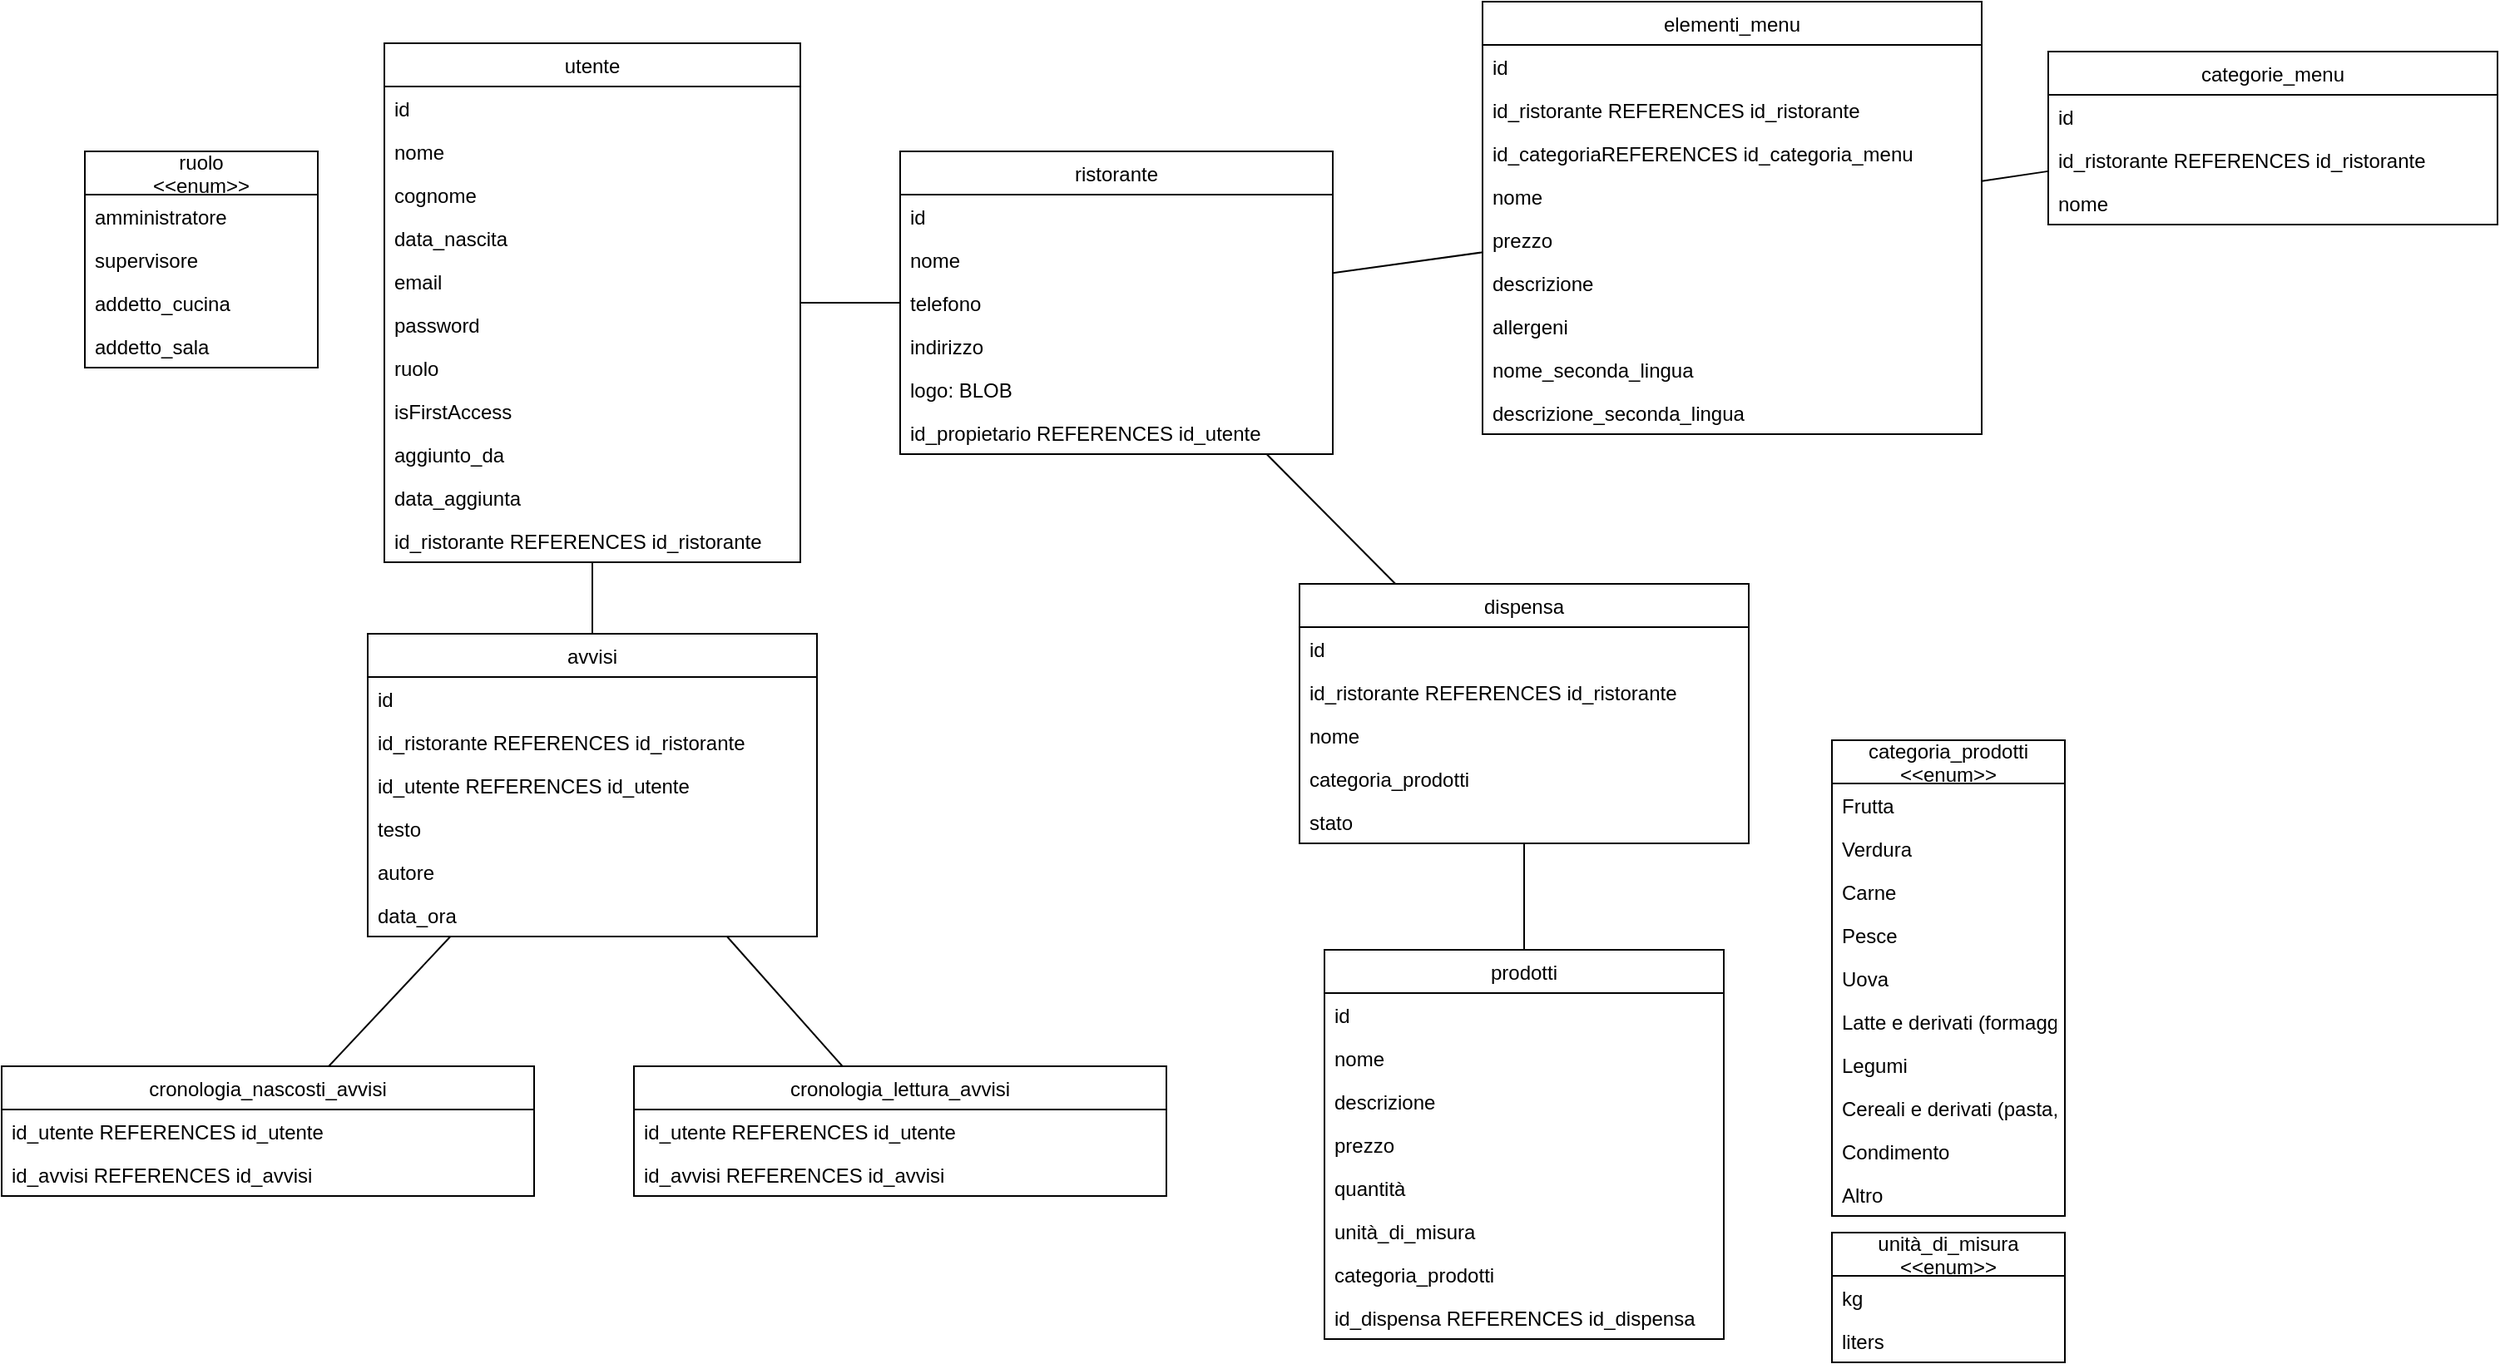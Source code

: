 <mxfile version="20.7.4" type="device"><diagram id="71eCI_wmwsygPBQRfqSC" name="Pagina-1"><mxGraphModel dx="1792" dy="687" grid="1" gridSize="10" guides="1" tooltips="1" connect="1" arrows="1" fold="1" page="1" pageScale="1" pageWidth="827" pageHeight="1169" math="0" shadow="0"><root><mxCell id="0"/><mxCell id="1" parent="0"/><mxCell id="k9G4mQcu-bLGG6OCL1_0-2" value="utente" style="swimlane;fontStyle=0;childLayout=stackLayout;horizontal=1;startSize=26;fillColor=none;horizontalStack=0;resizeParent=1;resizeParentMax=0;resizeLast=0;collapsible=1;marginBottom=0;" parent="1" vertex="1"><mxGeometry x="140" y="35" width="250" height="312" as="geometry"/></mxCell><mxCell id="k9G4mQcu-bLGG6OCL1_0-3" value="id" style="text;strokeColor=none;fillColor=none;align=left;verticalAlign=top;spacingLeft=4;spacingRight=4;overflow=hidden;rotatable=0;points=[[0,0.5],[1,0.5]];portConstraint=eastwest;" parent="k9G4mQcu-bLGG6OCL1_0-2" vertex="1"><mxGeometry y="26" width="250" height="26" as="geometry"/></mxCell><mxCell id="lra-38c-Ay05fnKemxD7-85" value="nome" style="text;strokeColor=none;fillColor=none;align=left;verticalAlign=top;spacingLeft=4;spacingRight=4;overflow=hidden;rotatable=0;points=[[0,0.5],[1,0.5]];portConstraint=eastwest;" vertex="1" parent="k9G4mQcu-bLGG6OCL1_0-2"><mxGeometry y="52" width="250" height="26" as="geometry"/></mxCell><mxCell id="lra-38c-Ay05fnKemxD7-86" value="cognome" style="text;strokeColor=none;fillColor=none;align=left;verticalAlign=top;spacingLeft=4;spacingRight=4;overflow=hidden;rotatable=0;points=[[0,0.5],[1,0.5]];portConstraint=eastwest;" vertex="1" parent="k9G4mQcu-bLGG6OCL1_0-2"><mxGeometry y="78" width="250" height="26" as="geometry"/></mxCell><mxCell id="lra-38c-Ay05fnKemxD7-103" value="data_nascita" style="text;strokeColor=none;fillColor=none;align=left;verticalAlign=top;spacingLeft=4;spacingRight=4;overflow=hidden;rotatable=0;points=[[0,0.5],[1,0.5]];portConstraint=eastwest;" vertex="1" parent="k9G4mQcu-bLGG6OCL1_0-2"><mxGeometry y="104" width="250" height="26" as="geometry"/></mxCell><mxCell id="lra-38c-Ay05fnKemxD7-1" value="email" style="text;strokeColor=none;fillColor=none;align=left;verticalAlign=top;spacingLeft=4;spacingRight=4;overflow=hidden;rotatable=0;points=[[0,0.5],[1,0.5]];portConstraint=eastwest;" vertex="1" parent="k9G4mQcu-bLGG6OCL1_0-2"><mxGeometry y="130" width="250" height="26" as="geometry"/></mxCell><mxCell id="lra-38c-Ay05fnKemxD7-2" value="password" style="text;strokeColor=none;fillColor=none;align=left;verticalAlign=top;spacingLeft=4;spacingRight=4;overflow=hidden;rotatable=0;points=[[0,0.5],[1,0.5]];portConstraint=eastwest;" vertex="1" parent="k9G4mQcu-bLGG6OCL1_0-2"><mxGeometry y="156" width="250" height="26" as="geometry"/></mxCell><mxCell id="lra-38c-Ay05fnKemxD7-3" value="ruolo" style="text;strokeColor=none;fillColor=none;align=left;verticalAlign=top;spacingLeft=4;spacingRight=4;overflow=hidden;rotatable=0;points=[[0,0.5],[1,0.5]];portConstraint=eastwest;" vertex="1" parent="k9G4mQcu-bLGG6OCL1_0-2"><mxGeometry y="182" width="250" height="26" as="geometry"/></mxCell><mxCell id="lra-38c-Ay05fnKemxD7-87" value="isFirstAccess" style="text;strokeColor=none;fillColor=none;align=left;verticalAlign=top;spacingLeft=4;spacingRight=4;overflow=hidden;rotatable=0;points=[[0,0.5],[1,0.5]];portConstraint=eastwest;" vertex="1" parent="k9G4mQcu-bLGG6OCL1_0-2"><mxGeometry y="208" width="250" height="26" as="geometry"/></mxCell><mxCell id="lra-38c-Ay05fnKemxD7-105" value="aggiunto_da" style="text;strokeColor=none;fillColor=none;align=left;verticalAlign=top;spacingLeft=4;spacingRight=4;overflow=hidden;rotatable=0;points=[[0,0.5],[1,0.5]];portConstraint=eastwest;" vertex="1" parent="k9G4mQcu-bLGG6OCL1_0-2"><mxGeometry y="234" width="250" height="26" as="geometry"/></mxCell><mxCell id="lra-38c-Ay05fnKemxD7-106" value="data_aggiunta" style="text;strokeColor=none;fillColor=none;align=left;verticalAlign=top;spacingLeft=4;spacingRight=4;overflow=hidden;rotatable=0;points=[[0,0.5],[1,0.5]];portConstraint=eastwest;" vertex="1" parent="k9G4mQcu-bLGG6OCL1_0-2"><mxGeometry y="260" width="250" height="26" as="geometry"/></mxCell><mxCell id="lra-38c-Ay05fnKemxD7-91" value="id_ristorante REFERENCES id_ristorante" style="text;strokeColor=none;fillColor=none;align=left;verticalAlign=top;spacingLeft=4;spacingRight=4;overflow=hidden;rotatable=0;points=[[0,0.5],[1,0.5]];portConstraint=eastwest;" vertex="1" parent="k9G4mQcu-bLGG6OCL1_0-2"><mxGeometry y="286" width="250" height="26" as="geometry"/></mxCell><mxCell id="k9G4mQcu-bLGG6OCL1_0-6" value="ristorante" style="swimlane;fontStyle=0;childLayout=stackLayout;horizontal=1;startSize=26;fillColor=none;horizontalStack=0;resizeParent=1;resizeParentMax=0;resizeLast=0;collapsible=1;marginBottom=0;" parent="1" vertex="1"><mxGeometry x="450" y="100" width="260" height="182" as="geometry"/></mxCell><mxCell id="k9G4mQcu-bLGG6OCL1_0-7" value="id" style="text;strokeColor=none;fillColor=none;align=left;verticalAlign=top;spacingLeft=4;spacingRight=4;overflow=hidden;rotatable=0;points=[[0,0.5],[1,0.5]];portConstraint=eastwest;" parent="k9G4mQcu-bLGG6OCL1_0-6" vertex="1"><mxGeometry y="26" width="260" height="26" as="geometry"/></mxCell><mxCell id="lra-38c-Ay05fnKemxD7-7" value="nome" style="text;strokeColor=none;fillColor=none;align=left;verticalAlign=top;spacingLeft=4;spacingRight=4;overflow=hidden;rotatable=0;points=[[0,0.5],[1,0.5]];portConstraint=eastwest;" vertex="1" parent="k9G4mQcu-bLGG6OCL1_0-6"><mxGeometry y="52" width="260" height="26" as="geometry"/></mxCell><mxCell id="lra-38c-Ay05fnKemxD7-8" value="telefono" style="text;strokeColor=none;fillColor=none;align=left;verticalAlign=top;spacingLeft=4;spacingRight=4;overflow=hidden;rotatable=0;points=[[0,0.5],[1,0.5]];portConstraint=eastwest;" vertex="1" parent="k9G4mQcu-bLGG6OCL1_0-6"><mxGeometry y="78" width="260" height="26" as="geometry"/></mxCell><mxCell id="lra-38c-Ay05fnKemxD7-9" value="indirizzo" style="text;strokeColor=none;fillColor=none;align=left;verticalAlign=top;spacingLeft=4;spacingRight=4;overflow=hidden;rotatable=0;points=[[0,0.5],[1,0.5]];portConstraint=eastwest;" vertex="1" parent="k9G4mQcu-bLGG6OCL1_0-6"><mxGeometry y="104" width="260" height="26" as="geometry"/></mxCell><mxCell id="lra-38c-Ay05fnKemxD7-10" value="logo: BLOB" style="text;strokeColor=none;fillColor=none;align=left;verticalAlign=top;spacingLeft=4;spacingRight=4;overflow=hidden;rotatable=0;points=[[0,0.5],[1,0.5]];portConstraint=eastwest;" vertex="1" parent="k9G4mQcu-bLGG6OCL1_0-6"><mxGeometry y="130" width="260" height="26" as="geometry"/></mxCell><mxCell id="lra-38c-Ay05fnKemxD7-11" value="id_propietario REFERENCES id_utente" style="text;strokeColor=none;fillColor=none;align=left;verticalAlign=top;spacingLeft=4;spacingRight=4;overflow=hidden;rotatable=0;points=[[0,0.5],[1,0.5]];portConstraint=eastwest;" vertex="1" parent="k9G4mQcu-bLGG6OCL1_0-6"><mxGeometry y="156" width="260" height="26" as="geometry"/></mxCell><mxCell id="k9G4mQcu-bLGG6OCL1_0-10" value="categorie_menu" style="swimlane;fontStyle=0;childLayout=stackLayout;horizontal=1;startSize=26;fillColor=none;horizontalStack=0;resizeParent=1;resizeParentMax=0;resizeLast=0;collapsible=1;marginBottom=0;" parent="1" vertex="1"><mxGeometry x="1140" y="40" width="270" height="104" as="geometry"/></mxCell><mxCell id="k9G4mQcu-bLGG6OCL1_0-11" value="id" style="text;strokeColor=none;fillColor=none;align=left;verticalAlign=top;spacingLeft=4;spacingRight=4;overflow=hidden;rotatable=0;points=[[0,0.5],[1,0.5]];portConstraint=eastwest;" parent="k9G4mQcu-bLGG6OCL1_0-10" vertex="1"><mxGeometry y="26" width="270" height="26" as="geometry"/></mxCell><mxCell id="lra-38c-Ay05fnKemxD7-12" value="id_ristorante REFERENCES id_ristorante" style="text;strokeColor=none;fillColor=none;align=left;verticalAlign=top;spacingLeft=4;spacingRight=4;overflow=hidden;rotatable=0;points=[[0,0.5],[1,0.5]];portConstraint=eastwest;" vertex="1" parent="k9G4mQcu-bLGG6OCL1_0-10"><mxGeometry y="52" width="270" height="26" as="geometry"/></mxCell><mxCell id="lra-38c-Ay05fnKemxD7-13" value="nome" style="text;strokeColor=none;fillColor=none;align=left;verticalAlign=top;spacingLeft=4;spacingRight=4;overflow=hidden;rotatable=0;points=[[0,0.5],[1,0.5]];portConstraint=eastwest;" vertex="1" parent="k9G4mQcu-bLGG6OCL1_0-10"><mxGeometry y="78" width="270" height="26" as="geometry"/></mxCell><mxCell id="k9G4mQcu-bLGG6OCL1_0-22" value="elementi_menu" style="swimlane;fontStyle=0;childLayout=stackLayout;horizontal=1;startSize=26;fillColor=none;horizontalStack=0;resizeParent=1;resizeParentMax=0;resizeLast=0;collapsible=1;marginBottom=0;" parent="1" vertex="1"><mxGeometry x="800" y="10" width="300" height="260" as="geometry"/></mxCell><mxCell id="k9G4mQcu-bLGG6OCL1_0-23" value="id" style="text;strokeColor=none;fillColor=none;align=left;verticalAlign=top;spacingLeft=4;spacingRight=4;overflow=hidden;rotatable=0;points=[[0,0.5],[1,0.5]];portConstraint=eastwest;" parent="k9G4mQcu-bLGG6OCL1_0-22" vertex="1"><mxGeometry y="26" width="300" height="26" as="geometry"/></mxCell><mxCell id="lra-38c-Ay05fnKemxD7-14" value="id_ristorante REFERENCES id_ristorante" style="text;strokeColor=none;fillColor=none;align=left;verticalAlign=top;spacingLeft=4;spacingRight=4;overflow=hidden;rotatable=0;points=[[0,0.5],[1,0.5]];portConstraint=eastwest;" vertex="1" parent="k9G4mQcu-bLGG6OCL1_0-22"><mxGeometry y="52" width="300" height="26" as="geometry"/></mxCell><mxCell id="lra-38c-Ay05fnKemxD7-15" value="id_categoriaREFERENCES id_categoria_menu" style="text;strokeColor=none;fillColor=none;align=left;verticalAlign=top;spacingLeft=4;spacingRight=4;overflow=hidden;rotatable=0;points=[[0,0.5],[1,0.5]];portConstraint=eastwest;" vertex="1" parent="k9G4mQcu-bLGG6OCL1_0-22"><mxGeometry y="78" width="300" height="26" as="geometry"/></mxCell><mxCell id="lra-38c-Ay05fnKemxD7-16" value="nome" style="text;strokeColor=none;fillColor=none;align=left;verticalAlign=top;spacingLeft=4;spacingRight=4;overflow=hidden;rotatable=0;points=[[0,0.5],[1,0.5]];portConstraint=eastwest;" vertex="1" parent="k9G4mQcu-bLGG6OCL1_0-22"><mxGeometry y="104" width="300" height="26" as="geometry"/></mxCell><mxCell id="lra-38c-Ay05fnKemxD7-17" value="prezzo" style="text;strokeColor=none;fillColor=none;align=left;verticalAlign=top;spacingLeft=4;spacingRight=4;overflow=hidden;rotatable=0;points=[[0,0.5],[1,0.5]];portConstraint=eastwest;" vertex="1" parent="k9G4mQcu-bLGG6OCL1_0-22"><mxGeometry y="130" width="300" height="26" as="geometry"/></mxCell><mxCell id="lra-38c-Ay05fnKemxD7-18" value="descrizione" style="text;strokeColor=none;fillColor=none;align=left;verticalAlign=top;spacingLeft=4;spacingRight=4;overflow=hidden;rotatable=0;points=[[0,0.5],[1,0.5]];portConstraint=eastwest;" vertex="1" parent="k9G4mQcu-bLGG6OCL1_0-22"><mxGeometry y="156" width="300" height="26" as="geometry"/></mxCell><mxCell id="lra-38c-Ay05fnKemxD7-19" value="allergeni" style="text;strokeColor=none;fillColor=none;align=left;verticalAlign=top;spacingLeft=4;spacingRight=4;overflow=hidden;rotatable=0;points=[[0,0.5],[1,0.5]];portConstraint=eastwest;" vertex="1" parent="k9G4mQcu-bLGG6OCL1_0-22"><mxGeometry y="182" width="300" height="26" as="geometry"/></mxCell><mxCell id="lra-38c-Ay05fnKemxD7-20" value="nome_seconda_lingua" style="text;strokeColor=none;fillColor=none;align=left;verticalAlign=top;spacingLeft=4;spacingRight=4;overflow=hidden;rotatable=0;points=[[0,0.5],[1,0.5]];portConstraint=eastwest;" vertex="1" parent="k9G4mQcu-bLGG6OCL1_0-22"><mxGeometry y="208" width="300" height="26" as="geometry"/></mxCell><mxCell id="lra-38c-Ay05fnKemxD7-21" value="descrizione_seconda_lingua" style="text;strokeColor=none;fillColor=none;align=left;verticalAlign=top;spacingLeft=4;spacingRight=4;overflow=hidden;rotatable=0;points=[[0,0.5],[1,0.5]];portConstraint=eastwest;" vertex="1" parent="k9G4mQcu-bLGG6OCL1_0-22"><mxGeometry y="234" width="300" height="26" as="geometry"/></mxCell><mxCell id="k9G4mQcu-bLGG6OCL1_0-26" value="ruolo&#10;&lt;&lt;enum&gt;&gt;" style="swimlane;fontStyle=0;childLayout=stackLayout;horizontal=1;startSize=26;fillColor=none;horizontalStack=0;resizeParent=1;resizeParentMax=0;resizeLast=0;collapsible=1;marginBottom=0;" parent="1" vertex="1"><mxGeometry x="-40" y="100" width="140" height="130" as="geometry"/></mxCell><mxCell id="k9G4mQcu-bLGG6OCL1_0-27" value="amministratore" style="text;strokeColor=none;fillColor=none;align=left;verticalAlign=top;spacingLeft=4;spacingRight=4;overflow=hidden;rotatable=0;points=[[0,0.5],[1,0.5]];portConstraint=eastwest;" parent="k9G4mQcu-bLGG6OCL1_0-26" vertex="1"><mxGeometry y="26" width="140" height="26" as="geometry"/></mxCell><mxCell id="lra-38c-Ay05fnKemxD7-4" value="supervisore" style="text;strokeColor=none;fillColor=none;align=left;verticalAlign=top;spacingLeft=4;spacingRight=4;overflow=hidden;rotatable=0;points=[[0,0.5],[1,0.5]];portConstraint=eastwest;" vertex="1" parent="k9G4mQcu-bLGG6OCL1_0-26"><mxGeometry y="52" width="140" height="26" as="geometry"/></mxCell><mxCell id="lra-38c-Ay05fnKemxD7-5" value="addetto_cucina" style="text;strokeColor=none;fillColor=none;align=left;verticalAlign=top;spacingLeft=4;spacingRight=4;overflow=hidden;rotatable=0;points=[[0,0.5],[1,0.5]];portConstraint=eastwest;" vertex="1" parent="k9G4mQcu-bLGG6OCL1_0-26"><mxGeometry y="78" width="140" height="26" as="geometry"/></mxCell><mxCell id="lra-38c-Ay05fnKemxD7-6" value="addetto_sala" style="text;strokeColor=none;fillColor=none;align=left;verticalAlign=top;spacingLeft=4;spacingRight=4;overflow=hidden;rotatable=0;points=[[0,0.5],[1,0.5]];portConstraint=eastwest;" vertex="1" parent="k9G4mQcu-bLGG6OCL1_0-26"><mxGeometry y="104" width="140" height="26" as="geometry"/></mxCell><mxCell id="lra-38c-Ay05fnKemxD7-22" value="dispensa" style="swimlane;fontStyle=0;childLayout=stackLayout;horizontal=1;startSize=26;fillColor=none;horizontalStack=0;resizeParent=1;resizeParentMax=0;resizeLast=0;collapsible=1;marginBottom=0;" vertex="1" parent="1"><mxGeometry x="690" y="360" width="270" height="156" as="geometry"/></mxCell><mxCell id="lra-38c-Ay05fnKemxD7-23" value="id" style="text;strokeColor=none;fillColor=none;align=left;verticalAlign=top;spacingLeft=4;spacingRight=4;overflow=hidden;rotatable=0;points=[[0,0.5],[1,0.5]];portConstraint=eastwest;" vertex="1" parent="lra-38c-Ay05fnKemxD7-22"><mxGeometry y="26" width="270" height="26" as="geometry"/></mxCell><mxCell id="lra-38c-Ay05fnKemxD7-26" value="id_ristorante REFERENCES id_ristorante" style="text;strokeColor=none;fillColor=none;align=left;verticalAlign=top;spacingLeft=4;spacingRight=4;overflow=hidden;rotatable=0;points=[[0,0.5],[1,0.5]];portConstraint=eastwest;" vertex="1" parent="lra-38c-Ay05fnKemxD7-22"><mxGeometry y="52" width="270" height="26" as="geometry"/></mxCell><mxCell id="lra-38c-Ay05fnKemxD7-27" value="nome" style="text;strokeColor=none;fillColor=none;align=left;verticalAlign=top;spacingLeft=4;spacingRight=4;overflow=hidden;rotatable=0;points=[[0,0.5],[1,0.5]];portConstraint=eastwest;" vertex="1" parent="lra-38c-Ay05fnKemxD7-22"><mxGeometry y="78" width="270" height="26" as="geometry"/></mxCell><mxCell id="lra-38c-Ay05fnKemxD7-81" value="categoria_prodotti" style="text;strokeColor=none;fillColor=none;align=left;verticalAlign=top;spacingLeft=4;spacingRight=4;overflow=hidden;rotatable=0;points=[[0,0.5],[1,0.5]];portConstraint=eastwest;" vertex="1" parent="lra-38c-Ay05fnKemxD7-22"><mxGeometry y="104" width="270" height="26" as="geometry"/></mxCell><mxCell id="lra-38c-Ay05fnKemxD7-84" value="stato" style="text;strokeColor=none;fillColor=none;align=left;verticalAlign=top;spacingLeft=4;spacingRight=4;overflow=hidden;rotatable=0;points=[[0,0.5],[1,0.5]];portConstraint=eastwest;" vertex="1" parent="lra-38c-Ay05fnKemxD7-22"><mxGeometry y="130" width="270" height="26" as="geometry"/></mxCell><mxCell id="lra-38c-Ay05fnKemxD7-36" value="unità_di_misura&#10;&lt;&lt;enum&gt;&gt;" style="swimlane;fontStyle=0;childLayout=stackLayout;horizontal=1;startSize=26;fillColor=none;horizontalStack=0;resizeParent=1;resizeParentMax=0;resizeLast=0;collapsible=1;marginBottom=0;" vertex="1" parent="1"><mxGeometry x="1010" y="750" width="140" height="78" as="geometry"/></mxCell><mxCell id="lra-38c-Ay05fnKemxD7-37" value="kg" style="text;strokeColor=none;fillColor=none;align=left;verticalAlign=top;spacingLeft=4;spacingRight=4;overflow=hidden;rotatable=0;points=[[0,0.5],[1,0.5]];portConstraint=eastwest;" vertex="1" parent="lra-38c-Ay05fnKemxD7-36"><mxGeometry y="26" width="140" height="26" as="geometry"/></mxCell><mxCell id="lra-38c-Ay05fnKemxD7-40" value="liters" style="text;strokeColor=none;fillColor=none;align=left;verticalAlign=top;spacingLeft=4;spacingRight=4;overflow=hidden;rotatable=0;points=[[0,0.5],[1,0.5]];portConstraint=eastwest;" vertex="1" parent="lra-38c-Ay05fnKemxD7-36"><mxGeometry y="52" width="140" height="26" as="geometry"/></mxCell><mxCell id="lra-38c-Ay05fnKemxD7-41" value="avvisi" style="swimlane;fontStyle=0;childLayout=stackLayout;horizontal=1;startSize=26;fillColor=none;horizontalStack=0;resizeParent=1;resizeParentMax=0;resizeLast=0;collapsible=1;marginBottom=0;" vertex="1" parent="1"><mxGeometry x="130" y="390" width="270" height="182" as="geometry"/></mxCell><mxCell id="lra-38c-Ay05fnKemxD7-42" value="id" style="text;strokeColor=none;fillColor=none;align=left;verticalAlign=top;spacingLeft=4;spacingRight=4;overflow=hidden;rotatable=0;points=[[0,0.5],[1,0.5]];portConstraint=eastwest;" vertex="1" parent="lra-38c-Ay05fnKemxD7-41"><mxGeometry y="26" width="270" height="26" as="geometry"/></mxCell><mxCell id="lra-38c-Ay05fnKemxD7-45" value="id_ristorante REFERENCES id_ristorante" style="text;strokeColor=none;fillColor=none;align=left;verticalAlign=top;spacingLeft=4;spacingRight=4;overflow=hidden;rotatable=0;points=[[0,0.5],[1,0.5]];portConstraint=eastwest;" vertex="1" parent="lra-38c-Ay05fnKemxD7-41"><mxGeometry y="52" width="270" height="26" as="geometry"/></mxCell><mxCell id="lra-38c-Ay05fnKemxD7-92" value="id_utente REFERENCES id_utente " style="text;strokeColor=none;fillColor=none;align=left;verticalAlign=top;spacingLeft=4;spacingRight=4;overflow=hidden;rotatable=0;points=[[0,0.5],[1,0.5]];portConstraint=eastwest;" vertex="1" parent="lra-38c-Ay05fnKemxD7-41"><mxGeometry y="78" width="270" height="26" as="geometry"/></mxCell><mxCell id="lra-38c-Ay05fnKemxD7-46" value="testo" style="text;strokeColor=none;fillColor=none;align=left;verticalAlign=top;spacingLeft=4;spacingRight=4;overflow=hidden;rotatable=0;points=[[0,0.5],[1,0.5]];portConstraint=eastwest;" vertex="1" parent="lra-38c-Ay05fnKemxD7-41"><mxGeometry y="104" width="270" height="26" as="geometry"/></mxCell><mxCell id="lra-38c-Ay05fnKemxD7-88" value="autore" style="text;strokeColor=none;fillColor=none;align=left;verticalAlign=top;spacingLeft=4;spacingRight=4;overflow=hidden;rotatable=0;points=[[0,0.5],[1,0.5]];portConstraint=eastwest;" vertex="1" parent="lra-38c-Ay05fnKemxD7-41"><mxGeometry y="130" width="270" height="26" as="geometry"/></mxCell><mxCell id="lra-38c-Ay05fnKemxD7-93" value="data_ora" style="text;strokeColor=none;fillColor=none;align=left;verticalAlign=top;spacingLeft=4;spacingRight=4;overflow=hidden;rotatable=0;points=[[0,0.5],[1,0.5]];portConstraint=eastwest;" vertex="1" parent="lra-38c-Ay05fnKemxD7-41"><mxGeometry y="156" width="270" height="26" as="geometry"/></mxCell><mxCell id="lra-38c-Ay05fnKemxD7-48" value="cronologia_lettura_avvisi" style="swimlane;fontStyle=0;childLayout=stackLayout;horizontal=1;startSize=26;fillColor=none;horizontalStack=0;resizeParent=1;resizeParentMax=0;resizeLast=0;collapsible=1;marginBottom=0;" vertex="1" parent="1"><mxGeometry x="290" y="650" width="320" height="78" as="geometry"/></mxCell><mxCell id="lra-38c-Ay05fnKemxD7-49" value="id_utente REFERENCES id_utente" style="text;strokeColor=none;fillColor=none;align=left;verticalAlign=top;spacingLeft=4;spacingRight=4;overflow=hidden;rotatable=0;points=[[0,0.5],[1,0.5]];portConstraint=eastwest;" vertex="1" parent="lra-38c-Ay05fnKemxD7-48"><mxGeometry y="26" width="320" height="26" as="geometry"/></mxCell><mxCell id="lra-38c-Ay05fnKemxD7-52" value="id_avvisi REFERENCES id_avvisi" style="text;strokeColor=none;fillColor=none;align=left;verticalAlign=top;spacingLeft=4;spacingRight=4;overflow=hidden;rotatable=0;points=[[0,0.5],[1,0.5]];portConstraint=eastwest;" vertex="1" parent="lra-38c-Ay05fnKemxD7-48"><mxGeometry y="52" width="320" height="26" as="geometry"/></mxCell><mxCell id="lra-38c-Ay05fnKemxD7-55" value="" style="endArrow=none;html=1;rounded=0;" edge="1" parent="1" source="k9G4mQcu-bLGG6OCL1_0-2" target="k9G4mQcu-bLGG6OCL1_0-6"><mxGeometry width="50" height="50" relative="1" as="geometry"><mxPoint x="380" y="460" as="sourcePoint"/><mxPoint x="430" y="410" as="targetPoint"/></mxGeometry></mxCell><mxCell id="lra-38c-Ay05fnKemxD7-57" value="" style="endArrow=none;html=1;rounded=0;" edge="1" parent="1" source="k9G4mQcu-bLGG6OCL1_0-22" target="k9G4mQcu-bLGG6OCL1_0-6"><mxGeometry width="50" height="50" relative="1" as="geometry"><mxPoint x="460" y="460" as="sourcePoint"/><mxPoint x="510" y="410" as="targetPoint"/></mxGeometry></mxCell><mxCell id="lra-38c-Ay05fnKemxD7-58" value="" style="endArrow=none;html=1;rounded=0;" edge="1" parent="1" source="k9G4mQcu-bLGG6OCL1_0-22" target="k9G4mQcu-bLGG6OCL1_0-10"><mxGeometry width="50" height="50" relative="1" as="geometry"><mxPoint x="720" y="162" as="sourcePoint"/><mxPoint x="770" y="112" as="targetPoint"/></mxGeometry></mxCell><mxCell id="lra-38c-Ay05fnKemxD7-59" value="" style="endArrow=none;html=1;rounded=0;" edge="1" parent="1" source="lra-38c-Ay05fnKemxD7-22" target="k9G4mQcu-bLGG6OCL1_0-6"><mxGeometry width="50" height="50" relative="1" as="geometry"><mxPoint x="540" y="460" as="sourcePoint"/><mxPoint x="590" y="410" as="targetPoint"/></mxGeometry></mxCell><mxCell id="lra-38c-Ay05fnKemxD7-60" value="" style="endArrow=none;html=1;rounded=0;" edge="1" parent="1" source="k9G4mQcu-bLGG6OCL1_0-2" target="lra-38c-Ay05fnKemxD7-41"><mxGeometry width="50" height="50" relative="1" as="geometry"><mxPoint x="260" y="660" as="sourcePoint"/><mxPoint x="310" y="610" as="targetPoint"/></mxGeometry></mxCell><mxCell id="lra-38c-Ay05fnKemxD7-61" value="" style="endArrow=none;html=1;rounded=0;" edge="1" parent="1" source="lra-38c-Ay05fnKemxD7-48" target="lra-38c-Ay05fnKemxD7-41"><mxGeometry width="50" height="50" relative="1" as="geometry"><mxPoint x="450" y="560" as="sourcePoint"/><mxPoint x="500" y="510" as="targetPoint"/></mxGeometry></mxCell><mxCell id="lra-38c-Ay05fnKemxD7-63" value="prodotti" style="swimlane;fontStyle=0;childLayout=stackLayout;horizontal=1;startSize=26;fillColor=none;horizontalStack=0;resizeParent=1;resizeParentMax=0;resizeLast=0;collapsible=1;marginBottom=0;" vertex="1" parent="1"><mxGeometry x="705" y="580" width="240" height="234" as="geometry"/></mxCell><mxCell id="lra-38c-Ay05fnKemxD7-64" value="id" style="text;strokeColor=none;fillColor=none;align=left;verticalAlign=top;spacingLeft=4;spacingRight=4;overflow=hidden;rotatable=0;points=[[0,0.5],[1,0.5]];portConstraint=eastwest;" vertex="1" parent="lra-38c-Ay05fnKemxD7-63"><mxGeometry y="26" width="240" height="26" as="geometry"/></mxCell><mxCell id="lra-38c-Ay05fnKemxD7-83" value="nome" style="text;strokeColor=none;fillColor=none;align=left;verticalAlign=top;spacingLeft=4;spacingRight=4;overflow=hidden;rotatable=0;points=[[0,0.5],[1,0.5]];portConstraint=eastwest;" vertex="1" parent="lra-38c-Ay05fnKemxD7-63"><mxGeometry y="52" width="240" height="26" as="geometry"/></mxCell><mxCell id="lra-38c-Ay05fnKemxD7-65" value="descrizione" style="text;strokeColor=none;fillColor=none;align=left;verticalAlign=top;spacingLeft=4;spacingRight=4;overflow=hidden;rotatable=0;points=[[0,0.5],[1,0.5]];portConstraint=eastwest;" vertex="1" parent="lra-38c-Ay05fnKemxD7-63"><mxGeometry y="78" width="240" height="26" as="geometry"/></mxCell><mxCell id="lra-38c-Ay05fnKemxD7-67" value="prezzo" style="text;strokeColor=none;fillColor=none;align=left;verticalAlign=top;spacingLeft=4;spacingRight=4;overflow=hidden;rotatable=0;points=[[0,0.5],[1,0.5]];portConstraint=eastwest;" vertex="1" parent="lra-38c-Ay05fnKemxD7-63"><mxGeometry y="104" width="240" height="26" as="geometry"/></mxCell><mxCell id="lra-38c-Ay05fnKemxD7-66" value="quantità" style="text;strokeColor=none;fillColor=none;align=left;verticalAlign=top;spacingLeft=4;spacingRight=4;overflow=hidden;rotatable=0;points=[[0,0.5],[1,0.5]];portConstraint=eastwest;" vertex="1" parent="lra-38c-Ay05fnKemxD7-63"><mxGeometry y="130" width="240" height="26" as="geometry"/></mxCell><mxCell id="lra-38c-Ay05fnKemxD7-31" value="unità_di_misura" style="text;strokeColor=none;fillColor=none;align=left;verticalAlign=top;spacingLeft=4;spacingRight=4;overflow=hidden;rotatable=0;points=[[0,0.5],[1,0.5]];portConstraint=eastwest;" vertex="1" parent="lra-38c-Ay05fnKemxD7-63"><mxGeometry y="156" width="240" height="26" as="geometry"/></mxCell><mxCell id="lra-38c-Ay05fnKemxD7-68" value="categoria_prodotti" style="text;strokeColor=none;fillColor=none;align=left;verticalAlign=top;spacingLeft=4;spacingRight=4;overflow=hidden;rotatable=0;points=[[0,0.5],[1,0.5]];portConstraint=eastwest;" vertex="1" parent="lra-38c-Ay05fnKemxD7-63"><mxGeometry y="182" width="240" height="26" as="geometry"/></mxCell><mxCell id="lra-38c-Ay05fnKemxD7-69" value="id_dispensa REFERENCES id_dispensa" style="text;strokeColor=none;fillColor=none;align=left;verticalAlign=top;spacingLeft=4;spacingRight=4;overflow=hidden;rotatable=0;points=[[0,0.5],[1,0.5]];portConstraint=eastwest;" vertex="1" parent="lra-38c-Ay05fnKemxD7-63"><mxGeometry y="208" width="240" height="26" as="geometry"/></mxCell><mxCell id="lra-38c-Ay05fnKemxD7-70" value="categoria_prodotti&#10;&lt;&lt;enum&gt;&gt;" style="swimlane;fontStyle=0;childLayout=stackLayout;horizontal=1;startSize=26;fillColor=none;horizontalStack=0;resizeParent=1;resizeParentMax=0;resizeLast=0;collapsible=1;marginBottom=0;" vertex="1" parent="1"><mxGeometry x="1010" y="454" width="140" height="286" as="geometry"/></mxCell><mxCell id="lra-38c-Ay05fnKemxD7-71" value="Frutta" style="text;strokeColor=none;fillColor=none;align=left;verticalAlign=top;spacingLeft=4;spacingRight=4;overflow=hidden;rotatable=0;points=[[0,0.5],[1,0.5]];portConstraint=eastwest;" vertex="1" parent="lra-38c-Ay05fnKemxD7-70"><mxGeometry y="26" width="140" height="26" as="geometry"/></mxCell><mxCell id="lra-38c-Ay05fnKemxD7-72" value="Verdura" style="text;strokeColor=none;fillColor=none;align=left;verticalAlign=top;spacingLeft=4;spacingRight=4;overflow=hidden;rotatable=0;points=[[0,0.5],[1,0.5]];portConstraint=eastwest;" vertex="1" parent="lra-38c-Ay05fnKemxD7-70"><mxGeometry y="52" width="140" height="26" as="geometry"/></mxCell><mxCell id="lra-38c-Ay05fnKemxD7-73" value="Carne" style="text;strokeColor=none;fillColor=none;align=left;verticalAlign=top;spacingLeft=4;spacingRight=4;overflow=hidden;rotatable=0;points=[[0,0.5],[1,0.5]];portConstraint=eastwest;" vertex="1" parent="lra-38c-Ay05fnKemxD7-70"><mxGeometry y="78" width="140" height="26" as="geometry"/></mxCell><mxCell id="lra-38c-Ay05fnKemxD7-74" value="Pesce" style="text;strokeColor=none;fillColor=none;align=left;verticalAlign=top;spacingLeft=4;spacingRight=4;overflow=hidden;rotatable=0;points=[[0,0.5],[1,0.5]];portConstraint=eastwest;" vertex="1" parent="lra-38c-Ay05fnKemxD7-70"><mxGeometry y="104" width="140" height="26" as="geometry"/></mxCell><mxCell id="lra-38c-Ay05fnKemxD7-75" value="Uova" style="text;strokeColor=none;fillColor=none;align=left;verticalAlign=top;spacingLeft=4;spacingRight=4;overflow=hidden;rotatable=0;points=[[0,0.5],[1,0.5]];portConstraint=eastwest;" vertex="1" parent="lra-38c-Ay05fnKemxD7-70"><mxGeometry y="130" width="140" height="26" as="geometry"/></mxCell><mxCell id="lra-38c-Ay05fnKemxD7-76" value="Latte e derivati (formaggi)" style="text;strokeColor=none;fillColor=none;align=left;verticalAlign=top;spacingLeft=4;spacingRight=4;overflow=hidden;rotatable=0;points=[[0,0.5],[1,0.5]];portConstraint=eastwest;" vertex="1" parent="lra-38c-Ay05fnKemxD7-70"><mxGeometry y="156" width="140" height="26" as="geometry"/></mxCell><mxCell id="lra-38c-Ay05fnKemxD7-77" value="Legumi" style="text;strokeColor=none;fillColor=none;align=left;verticalAlign=top;spacingLeft=4;spacingRight=4;overflow=hidden;rotatable=0;points=[[0,0.5],[1,0.5]];portConstraint=eastwest;" vertex="1" parent="lra-38c-Ay05fnKemxD7-70"><mxGeometry y="182" width="140" height="26" as="geometry"/></mxCell><mxCell id="lra-38c-Ay05fnKemxD7-78" value="Cereali e derivati (pasta, pane)" style="text;strokeColor=none;fillColor=none;align=left;verticalAlign=top;spacingLeft=4;spacingRight=4;overflow=hidden;rotatable=0;points=[[0,0.5],[1,0.5]];portConstraint=eastwest;" vertex="1" parent="lra-38c-Ay05fnKemxD7-70"><mxGeometry y="208" width="140" height="26" as="geometry"/></mxCell><mxCell id="lra-38c-Ay05fnKemxD7-79" value="Condimento" style="text;strokeColor=none;fillColor=none;align=left;verticalAlign=top;spacingLeft=4;spacingRight=4;overflow=hidden;rotatable=0;points=[[0,0.5],[1,0.5]];portConstraint=eastwest;" vertex="1" parent="lra-38c-Ay05fnKemxD7-70"><mxGeometry y="234" width="140" height="26" as="geometry"/></mxCell><mxCell id="lra-38c-Ay05fnKemxD7-80" value="Altro" style="text;strokeColor=none;fillColor=none;align=left;verticalAlign=top;spacingLeft=4;spacingRight=4;overflow=hidden;rotatable=0;points=[[0,0.5],[1,0.5]];portConstraint=eastwest;" vertex="1" parent="lra-38c-Ay05fnKemxD7-70"><mxGeometry y="260" width="140" height="26" as="geometry"/></mxCell><mxCell id="lra-38c-Ay05fnKemxD7-82" value="" style="endArrow=none;html=1;rounded=0;" edge="1" parent="1" source="lra-38c-Ay05fnKemxD7-63" target="lra-38c-Ay05fnKemxD7-22"><mxGeometry width="50" height="50" relative="1" as="geometry"><mxPoint x="1060" y="610" as="sourcePoint"/><mxPoint x="1110" y="560" as="targetPoint"/></mxGeometry></mxCell><mxCell id="lra-38c-Ay05fnKemxD7-107" value="cronologia_nascosti_avvisi" style="swimlane;fontStyle=0;childLayout=stackLayout;horizontal=1;startSize=26;fillColor=none;horizontalStack=0;resizeParent=1;resizeParentMax=0;resizeLast=0;collapsible=1;marginBottom=0;" vertex="1" parent="1"><mxGeometry x="-90" y="650" width="320" height="78" as="geometry"/></mxCell><mxCell id="lra-38c-Ay05fnKemxD7-108" value="id_utente REFERENCES id_utente" style="text;strokeColor=none;fillColor=none;align=left;verticalAlign=top;spacingLeft=4;spacingRight=4;overflow=hidden;rotatable=0;points=[[0,0.5],[1,0.5]];portConstraint=eastwest;" vertex="1" parent="lra-38c-Ay05fnKemxD7-107"><mxGeometry y="26" width="320" height="26" as="geometry"/></mxCell><mxCell id="lra-38c-Ay05fnKemxD7-109" value="id_avvisi REFERENCES id_avvisi" style="text;strokeColor=none;fillColor=none;align=left;verticalAlign=top;spacingLeft=4;spacingRight=4;overflow=hidden;rotatable=0;points=[[0,0.5],[1,0.5]];portConstraint=eastwest;" vertex="1" parent="lra-38c-Ay05fnKemxD7-107"><mxGeometry y="52" width="320" height="26" as="geometry"/></mxCell><mxCell id="lra-38c-Ay05fnKemxD7-110" value="" style="endArrow=none;html=1;rounded=0;" edge="1" parent="1" source="lra-38c-Ay05fnKemxD7-107" target="lra-38c-Ay05fnKemxD7-41"><mxGeometry width="50" height="50" relative="1" as="geometry"><mxPoint x="433.437" y="660" as="sourcePoint"/><mxPoint x="360.312" y="582" as="targetPoint"/></mxGeometry></mxCell></root></mxGraphModel></diagram></mxfile>